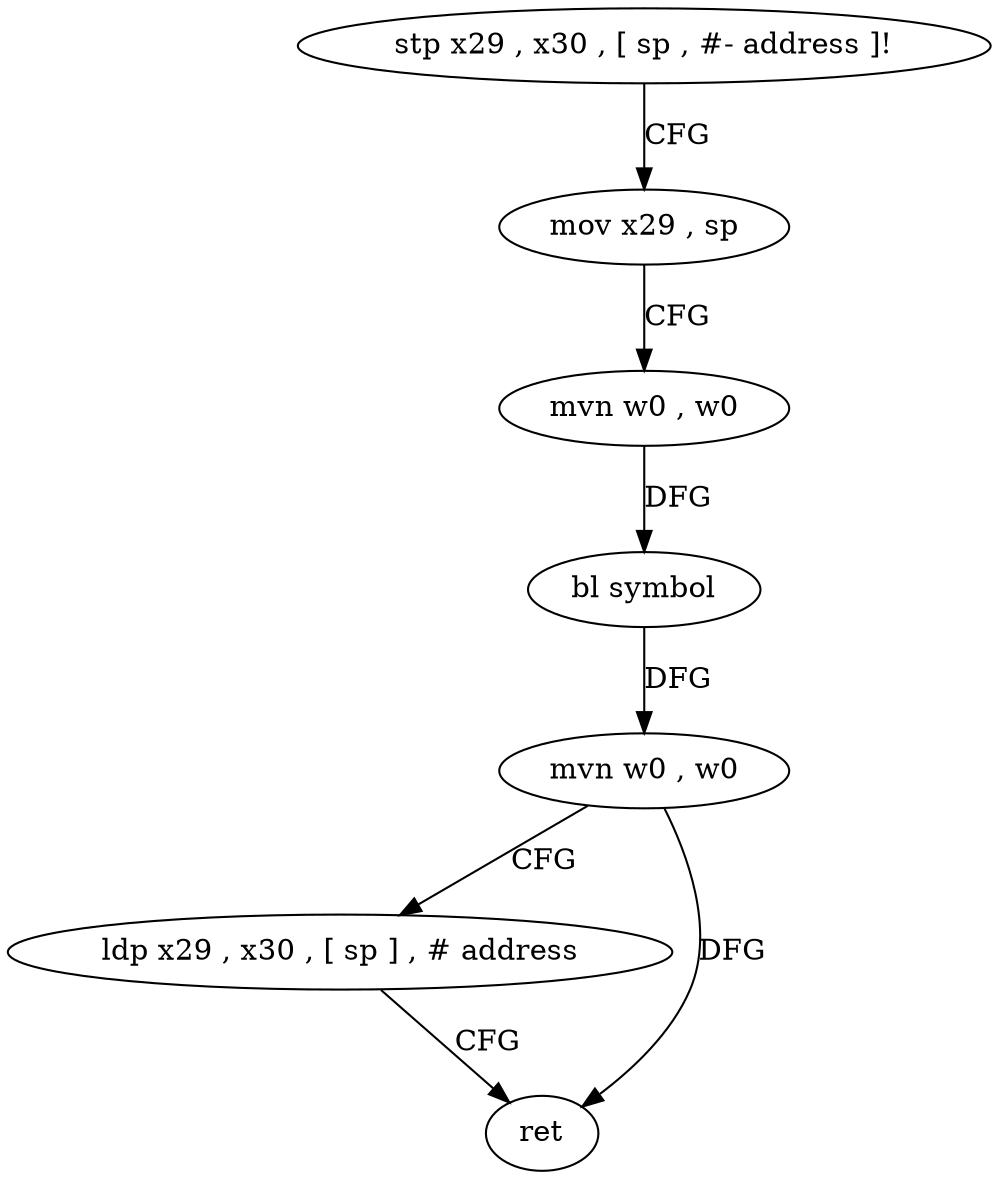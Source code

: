 digraph "func" {
"149268" [label = "stp x29 , x30 , [ sp , #- address ]!" ]
"149272" [label = "mov x29 , sp" ]
"149276" [label = "mvn w0 , w0" ]
"149280" [label = "bl symbol" ]
"149284" [label = "mvn w0 , w0" ]
"149288" [label = "ldp x29 , x30 , [ sp ] , # address" ]
"149292" [label = "ret" ]
"149268" -> "149272" [ label = "CFG" ]
"149272" -> "149276" [ label = "CFG" ]
"149276" -> "149280" [ label = "DFG" ]
"149280" -> "149284" [ label = "DFG" ]
"149284" -> "149288" [ label = "CFG" ]
"149284" -> "149292" [ label = "DFG" ]
"149288" -> "149292" [ label = "CFG" ]
}
